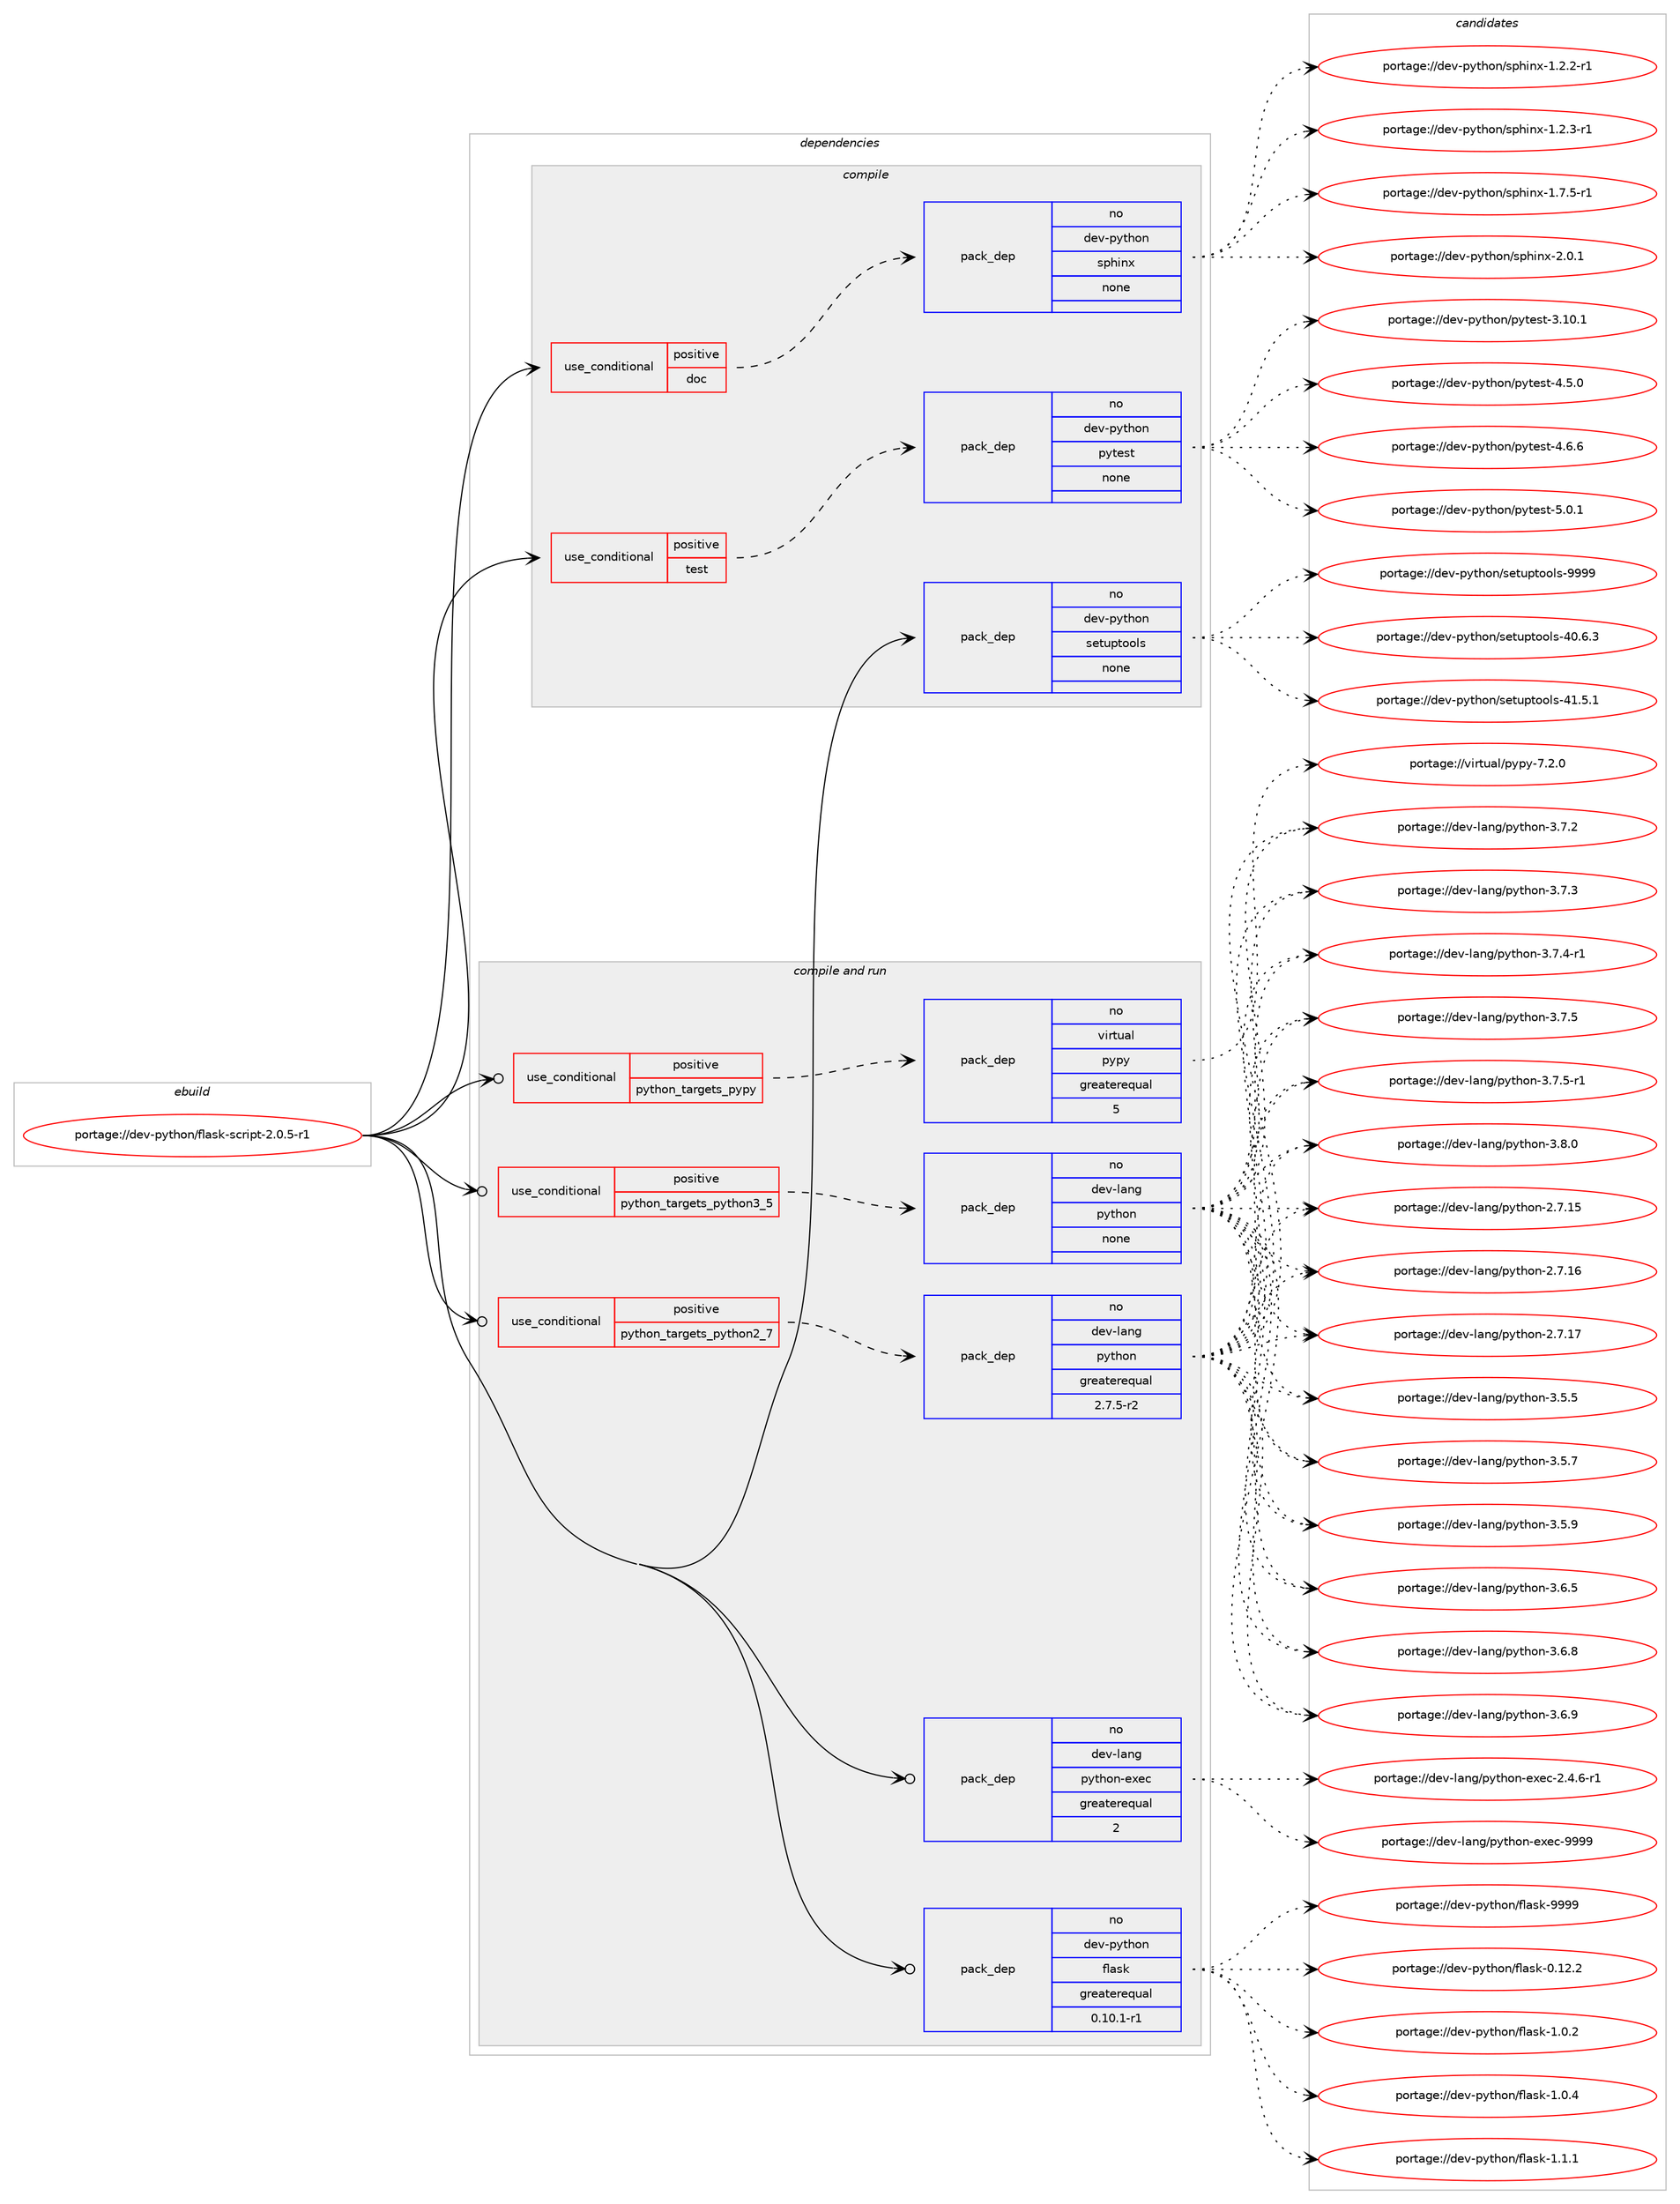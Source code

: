digraph prolog {

# *************
# Graph options
# *************

newrank=true;
concentrate=true;
compound=true;
graph [rankdir=LR,fontname=Helvetica,fontsize=10,ranksep=1.5];#, ranksep=2.5, nodesep=0.2];
edge  [arrowhead=vee];
node  [fontname=Helvetica,fontsize=10];

# **********
# The ebuild
# **********

subgraph cluster_leftcol {
color=gray;
rank=same;
label=<<i>ebuild</i>>;
id [label="portage://dev-python/flask-script-2.0.5-r1", color=red, width=4, href="../dev-python/flask-script-2.0.5-r1.svg"];
}

# ****************
# The dependencies
# ****************

subgraph cluster_midcol {
color=gray;
label=<<i>dependencies</i>>;
subgraph cluster_compile {
fillcolor="#eeeeee";
style=filled;
label=<<i>compile</i>>;
subgraph cond28829 {
dependency140145 [label=<<TABLE BORDER="0" CELLBORDER="1" CELLSPACING="0" CELLPADDING="4"><TR><TD ROWSPAN="3" CELLPADDING="10">use_conditional</TD></TR><TR><TD>positive</TD></TR><TR><TD>doc</TD></TR></TABLE>>, shape=none, color=red];
subgraph pack107998 {
dependency140146 [label=<<TABLE BORDER="0" CELLBORDER="1" CELLSPACING="0" CELLPADDING="4" WIDTH="220"><TR><TD ROWSPAN="6" CELLPADDING="30">pack_dep</TD></TR><TR><TD WIDTH="110">no</TD></TR><TR><TD>dev-python</TD></TR><TR><TD>sphinx</TD></TR><TR><TD>none</TD></TR><TR><TD></TD></TR></TABLE>>, shape=none, color=blue];
}
dependency140145:e -> dependency140146:w [weight=20,style="dashed",arrowhead="vee"];
}
id:e -> dependency140145:w [weight=20,style="solid",arrowhead="vee"];
subgraph cond28830 {
dependency140147 [label=<<TABLE BORDER="0" CELLBORDER="1" CELLSPACING="0" CELLPADDING="4"><TR><TD ROWSPAN="3" CELLPADDING="10">use_conditional</TD></TR><TR><TD>positive</TD></TR><TR><TD>test</TD></TR></TABLE>>, shape=none, color=red];
subgraph pack107999 {
dependency140148 [label=<<TABLE BORDER="0" CELLBORDER="1" CELLSPACING="0" CELLPADDING="4" WIDTH="220"><TR><TD ROWSPAN="6" CELLPADDING="30">pack_dep</TD></TR><TR><TD WIDTH="110">no</TD></TR><TR><TD>dev-python</TD></TR><TR><TD>pytest</TD></TR><TR><TD>none</TD></TR><TR><TD></TD></TR></TABLE>>, shape=none, color=blue];
}
dependency140147:e -> dependency140148:w [weight=20,style="dashed",arrowhead="vee"];
}
id:e -> dependency140147:w [weight=20,style="solid",arrowhead="vee"];
subgraph pack108000 {
dependency140149 [label=<<TABLE BORDER="0" CELLBORDER="1" CELLSPACING="0" CELLPADDING="4" WIDTH="220"><TR><TD ROWSPAN="6" CELLPADDING="30">pack_dep</TD></TR><TR><TD WIDTH="110">no</TD></TR><TR><TD>dev-python</TD></TR><TR><TD>setuptools</TD></TR><TR><TD>none</TD></TR><TR><TD></TD></TR></TABLE>>, shape=none, color=blue];
}
id:e -> dependency140149:w [weight=20,style="solid",arrowhead="vee"];
}
subgraph cluster_compileandrun {
fillcolor="#eeeeee";
style=filled;
label=<<i>compile and run</i>>;
subgraph cond28831 {
dependency140150 [label=<<TABLE BORDER="0" CELLBORDER="1" CELLSPACING="0" CELLPADDING="4"><TR><TD ROWSPAN="3" CELLPADDING="10">use_conditional</TD></TR><TR><TD>positive</TD></TR><TR><TD>python_targets_pypy</TD></TR></TABLE>>, shape=none, color=red];
subgraph pack108001 {
dependency140151 [label=<<TABLE BORDER="0" CELLBORDER="1" CELLSPACING="0" CELLPADDING="4" WIDTH="220"><TR><TD ROWSPAN="6" CELLPADDING="30">pack_dep</TD></TR><TR><TD WIDTH="110">no</TD></TR><TR><TD>virtual</TD></TR><TR><TD>pypy</TD></TR><TR><TD>greaterequal</TD></TR><TR><TD>5</TD></TR></TABLE>>, shape=none, color=blue];
}
dependency140150:e -> dependency140151:w [weight=20,style="dashed",arrowhead="vee"];
}
id:e -> dependency140150:w [weight=20,style="solid",arrowhead="odotvee"];
subgraph cond28832 {
dependency140152 [label=<<TABLE BORDER="0" CELLBORDER="1" CELLSPACING="0" CELLPADDING="4"><TR><TD ROWSPAN="3" CELLPADDING="10">use_conditional</TD></TR><TR><TD>positive</TD></TR><TR><TD>python_targets_python2_7</TD></TR></TABLE>>, shape=none, color=red];
subgraph pack108002 {
dependency140153 [label=<<TABLE BORDER="0" CELLBORDER="1" CELLSPACING="0" CELLPADDING="4" WIDTH="220"><TR><TD ROWSPAN="6" CELLPADDING="30">pack_dep</TD></TR><TR><TD WIDTH="110">no</TD></TR><TR><TD>dev-lang</TD></TR><TR><TD>python</TD></TR><TR><TD>greaterequal</TD></TR><TR><TD>2.7.5-r2</TD></TR></TABLE>>, shape=none, color=blue];
}
dependency140152:e -> dependency140153:w [weight=20,style="dashed",arrowhead="vee"];
}
id:e -> dependency140152:w [weight=20,style="solid",arrowhead="odotvee"];
subgraph cond28833 {
dependency140154 [label=<<TABLE BORDER="0" CELLBORDER="1" CELLSPACING="0" CELLPADDING="4"><TR><TD ROWSPAN="3" CELLPADDING="10">use_conditional</TD></TR><TR><TD>positive</TD></TR><TR><TD>python_targets_python3_5</TD></TR></TABLE>>, shape=none, color=red];
subgraph pack108003 {
dependency140155 [label=<<TABLE BORDER="0" CELLBORDER="1" CELLSPACING="0" CELLPADDING="4" WIDTH="220"><TR><TD ROWSPAN="6" CELLPADDING="30">pack_dep</TD></TR><TR><TD WIDTH="110">no</TD></TR><TR><TD>dev-lang</TD></TR><TR><TD>python</TD></TR><TR><TD>none</TD></TR><TR><TD></TD></TR></TABLE>>, shape=none, color=blue];
}
dependency140154:e -> dependency140155:w [weight=20,style="dashed",arrowhead="vee"];
}
id:e -> dependency140154:w [weight=20,style="solid",arrowhead="odotvee"];
subgraph pack108004 {
dependency140156 [label=<<TABLE BORDER="0" CELLBORDER="1" CELLSPACING="0" CELLPADDING="4" WIDTH="220"><TR><TD ROWSPAN="6" CELLPADDING="30">pack_dep</TD></TR><TR><TD WIDTH="110">no</TD></TR><TR><TD>dev-lang</TD></TR><TR><TD>python-exec</TD></TR><TR><TD>greaterequal</TD></TR><TR><TD>2</TD></TR></TABLE>>, shape=none, color=blue];
}
id:e -> dependency140156:w [weight=20,style="solid",arrowhead="odotvee"];
subgraph pack108005 {
dependency140157 [label=<<TABLE BORDER="0" CELLBORDER="1" CELLSPACING="0" CELLPADDING="4" WIDTH="220"><TR><TD ROWSPAN="6" CELLPADDING="30">pack_dep</TD></TR><TR><TD WIDTH="110">no</TD></TR><TR><TD>dev-python</TD></TR><TR><TD>flask</TD></TR><TR><TD>greaterequal</TD></TR><TR><TD>0.10.1-r1</TD></TR></TABLE>>, shape=none, color=blue];
}
id:e -> dependency140157:w [weight=20,style="solid",arrowhead="odotvee"];
}
subgraph cluster_run {
fillcolor="#eeeeee";
style=filled;
label=<<i>run</i>>;
}
}

# **************
# The candidates
# **************

subgraph cluster_choices {
rank=same;
color=gray;
label=<<i>candidates</i>>;

subgraph choice107998 {
color=black;
nodesep=1;
choiceportage10010111845112121116104111110471151121041051101204549465046504511449 [label="portage://dev-python/sphinx-1.2.2-r1", color=red, width=4,href="../dev-python/sphinx-1.2.2-r1.svg"];
choiceportage10010111845112121116104111110471151121041051101204549465046514511449 [label="portage://dev-python/sphinx-1.2.3-r1", color=red, width=4,href="../dev-python/sphinx-1.2.3-r1.svg"];
choiceportage10010111845112121116104111110471151121041051101204549465546534511449 [label="portage://dev-python/sphinx-1.7.5-r1", color=red, width=4,href="../dev-python/sphinx-1.7.5-r1.svg"];
choiceportage1001011184511212111610411111047115112104105110120455046484649 [label="portage://dev-python/sphinx-2.0.1", color=red, width=4,href="../dev-python/sphinx-2.0.1.svg"];
dependency140146:e -> choiceportage10010111845112121116104111110471151121041051101204549465046504511449:w [style=dotted,weight="100"];
dependency140146:e -> choiceportage10010111845112121116104111110471151121041051101204549465046514511449:w [style=dotted,weight="100"];
dependency140146:e -> choiceportage10010111845112121116104111110471151121041051101204549465546534511449:w [style=dotted,weight="100"];
dependency140146:e -> choiceportage1001011184511212111610411111047115112104105110120455046484649:w [style=dotted,weight="100"];
}
subgraph choice107999 {
color=black;
nodesep=1;
choiceportage100101118451121211161041111104711212111610111511645514649484649 [label="portage://dev-python/pytest-3.10.1", color=red, width=4,href="../dev-python/pytest-3.10.1.svg"];
choiceportage1001011184511212111610411111047112121116101115116455246534648 [label="portage://dev-python/pytest-4.5.0", color=red, width=4,href="../dev-python/pytest-4.5.0.svg"];
choiceportage1001011184511212111610411111047112121116101115116455246544654 [label="portage://dev-python/pytest-4.6.6", color=red, width=4,href="../dev-python/pytest-4.6.6.svg"];
choiceportage1001011184511212111610411111047112121116101115116455346484649 [label="portage://dev-python/pytest-5.0.1", color=red, width=4,href="../dev-python/pytest-5.0.1.svg"];
dependency140148:e -> choiceportage100101118451121211161041111104711212111610111511645514649484649:w [style=dotted,weight="100"];
dependency140148:e -> choiceportage1001011184511212111610411111047112121116101115116455246534648:w [style=dotted,weight="100"];
dependency140148:e -> choiceportage1001011184511212111610411111047112121116101115116455246544654:w [style=dotted,weight="100"];
dependency140148:e -> choiceportage1001011184511212111610411111047112121116101115116455346484649:w [style=dotted,weight="100"];
}
subgraph choice108000 {
color=black;
nodesep=1;
choiceportage100101118451121211161041111104711510111611711211611111110811545524846544651 [label="portage://dev-python/setuptools-40.6.3", color=red, width=4,href="../dev-python/setuptools-40.6.3.svg"];
choiceportage100101118451121211161041111104711510111611711211611111110811545524946534649 [label="portage://dev-python/setuptools-41.5.1", color=red, width=4,href="../dev-python/setuptools-41.5.1.svg"];
choiceportage10010111845112121116104111110471151011161171121161111111081154557575757 [label="portage://dev-python/setuptools-9999", color=red, width=4,href="../dev-python/setuptools-9999.svg"];
dependency140149:e -> choiceportage100101118451121211161041111104711510111611711211611111110811545524846544651:w [style=dotted,weight="100"];
dependency140149:e -> choiceportage100101118451121211161041111104711510111611711211611111110811545524946534649:w [style=dotted,weight="100"];
dependency140149:e -> choiceportage10010111845112121116104111110471151011161171121161111111081154557575757:w [style=dotted,weight="100"];
}
subgraph choice108001 {
color=black;
nodesep=1;
choiceportage1181051141161179710847112121112121455546504648 [label="portage://virtual/pypy-7.2.0", color=red, width=4,href="../virtual/pypy-7.2.0.svg"];
dependency140151:e -> choiceportage1181051141161179710847112121112121455546504648:w [style=dotted,weight="100"];
}
subgraph choice108002 {
color=black;
nodesep=1;
choiceportage10010111845108971101034711212111610411111045504655464953 [label="portage://dev-lang/python-2.7.15", color=red, width=4,href="../dev-lang/python-2.7.15.svg"];
choiceportage10010111845108971101034711212111610411111045504655464954 [label="portage://dev-lang/python-2.7.16", color=red, width=4,href="../dev-lang/python-2.7.16.svg"];
choiceportage10010111845108971101034711212111610411111045504655464955 [label="portage://dev-lang/python-2.7.17", color=red, width=4,href="../dev-lang/python-2.7.17.svg"];
choiceportage100101118451089711010347112121116104111110455146534653 [label="portage://dev-lang/python-3.5.5", color=red, width=4,href="../dev-lang/python-3.5.5.svg"];
choiceportage100101118451089711010347112121116104111110455146534655 [label="portage://dev-lang/python-3.5.7", color=red, width=4,href="../dev-lang/python-3.5.7.svg"];
choiceportage100101118451089711010347112121116104111110455146534657 [label="portage://dev-lang/python-3.5.9", color=red, width=4,href="../dev-lang/python-3.5.9.svg"];
choiceportage100101118451089711010347112121116104111110455146544653 [label="portage://dev-lang/python-3.6.5", color=red, width=4,href="../dev-lang/python-3.6.5.svg"];
choiceportage100101118451089711010347112121116104111110455146544656 [label="portage://dev-lang/python-3.6.8", color=red, width=4,href="../dev-lang/python-3.6.8.svg"];
choiceportage100101118451089711010347112121116104111110455146544657 [label="portage://dev-lang/python-3.6.9", color=red, width=4,href="../dev-lang/python-3.6.9.svg"];
choiceportage100101118451089711010347112121116104111110455146554650 [label="portage://dev-lang/python-3.7.2", color=red, width=4,href="../dev-lang/python-3.7.2.svg"];
choiceportage100101118451089711010347112121116104111110455146554651 [label="portage://dev-lang/python-3.7.3", color=red, width=4,href="../dev-lang/python-3.7.3.svg"];
choiceportage1001011184510897110103471121211161041111104551465546524511449 [label="portage://dev-lang/python-3.7.4-r1", color=red, width=4,href="../dev-lang/python-3.7.4-r1.svg"];
choiceportage100101118451089711010347112121116104111110455146554653 [label="portage://dev-lang/python-3.7.5", color=red, width=4,href="../dev-lang/python-3.7.5.svg"];
choiceportage1001011184510897110103471121211161041111104551465546534511449 [label="portage://dev-lang/python-3.7.5-r1", color=red, width=4,href="../dev-lang/python-3.7.5-r1.svg"];
choiceportage100101118451089711010347112121116104111110455146564648 [label="portage://dev-lang/python-3.8.0", color=red, width=4,href="../dev-lang/python-3.8.0.svg"];
dependency140153:e -> choiceportage10010111845108971101034711212111610411111045504655464953:w [style=dotted,weight="100"];
dependency140153:e -> choiceportage10010111845108971101034711212111610411111045504655464954:w [style=dotted,weight="100"];
dependency140153:e -> choiceportage10010111845108971101034711212111610411111045504655464955:w [style=dotted,weight="100"];
dependency140153:e -> choiceportage100101118451089711010347112121116104111110455146534653:w [style=dotted,weight="100"];
dependency140153:e -> choiceportage100101118451089711010347112121116104111110455146534655:w [style=dotted,weight="100"];
dependency140153:e -> choiceportage100101118451089711010347112121116104111110455146534657:w [style=dotted,weight="100"];
dependency140153:e -> choiceportage100101118451089711010347112121116104111110455146544653:w [style=dotted,weight="100"];
dependency140153:e -> choiceportage100101118451089711010347112121116104111110455146544656:w [style=dotted,weight="100"];
dependency140153:e -> choiceportage100101118451089711010347112121116104111110455146544657:w [style=dotted,weight="100"];
dependency140153:e -> choiceportage100101118451089711010347112121116104111110455146554650:w [style=dotted,weight="100"];
dependency140153:e -> choiceportage100101118451089711010347112121116104111110455146554651:w [style=dotted,weight="100"];
dependency140153:e -> choiceportage1001011184510897110103471121211161041111104551465546524511449:w [style=dotted,weight="100"];
dependency140153:e -> choiceportage100101118451089711010347112121116104111110455146554653:w [style=dotted,weight="100"];
dependency140153:e -> choiceportage1001011184510897110103471121211161041111104551465546534511449:w [style=dotted,weight="100"];
dependency140153:e -> choiceportage100101118451089711010347112121116104111110455146564648:w [style=dotted,weight="100"];
}
subgraph choice108003 {
color=black;
nodesep=1;
choiceportage10010111845108971101034711212111610411111045504655464953 [label="portage://dev-lang/python-2.7.15", color=red, width=4,href="../dev-lang/python-2.7.15.svg"];
choiceportage10010111845108971101034711212111610411111045504655464954 [label="portage://dev-lang/python-2.7.16", color=red, width=4,href="../dev-lang/python-2.7.16.svg"];
choiceportage10010111845108971101034711212111610411111045504655464955 [label="portage://dev-lang/python-2.7.17", color=red, width=4,href="../dev-lang/python-2.7.17.svg"];
choiceportage100101118451089711010347112121116104111110455146534653 [label="portage://dev-lang/python-3.5.5", color=red, width=4,href="../dev-lang/python-3.5.5.svg"];
choiceportage100101118451089711010347112121116104111110455146534655 [label="portage://dev-lang/python-3.5.7", color=red, width=4,href="../dev-lang/python-3.5.7.svg"];
choiceportage100101118451089711010347112121116104111110455146534657 [label="portage://dev-lang/python-3.5.9", color=red, width=4,href="../dev-lang/python-3.5.9.svg"];
choiceportage100101118451089711010347112121116104111110455146544653 [label="portage://dev-lang/python-3.6.5", color=red, width=4,href="../dev-lang/python-3.6.5.svg"];
choiceportage100101118451089711010347112121116104111110455146544656 [label="portage://dev-lang/python-3.6.8", color=red, width=4,href="../dev-lang/python-3.6.8.svg"];
choiceportage100101118451089711010347112121116104111110455146544657 [label="portage://dev-lang/python-3.6.9", color=red, width=4,href="../dev-lang/python-3.6.9.svg"];
choiceportage100101118451089711010347112121116104111110455146554650 [label="portage://dev-lang/python-3.7.2", color=red, width=4,href="../dev-lang/python-3.7.2.svg"];
choiceportage100101118451089711010347112121116104111110455146554651 [label="portage://dev-lang/python-3.7.3", color=red, width=4,href="../dev-lang/python-3.7.3.svg"];
choiceportage1001011184510897110103471121211161041111104551465546524511449 [label="portage://dev-lang/python-3.7.4-r1", color=red, width=4,href="../dev-lang/python-3.7.4-r1.svg"];
choiceportage100101118451089711010347112121116104111110455146554653 [label="portage://dev-lang/python-3.7.5", color=red, width=4,href="../dev-lang/python-3.7.5.svg"];
choiceportage1001011184510897110103471121211161041111104551465546534511449 [label="portage://dev-lang/python-3.7.5-r1", color=red, width=4,href="../dev-lang/python-3.7.5-r1.svg"];
choiceportage100101118451089711010347112121116104111110455146564648 [label="portage://dev-lang/python-3.8.0", color=red, width=4,href="../dev-lang/python-3.8.0.svg"];
dependency140155:e -> choiceportage10010111845108971101034711212111610411111045504655464953:w [style=dotted,weight="100"];
dependency140155:e -> choiceportage10010111845108971101034711212111610411111045504655464954:w [style=dotted,weight="100"];
dependency140155:e -> choiceportage10010111845108971101034711212111610411111045504655464955:w [style=dotted,weight="100"];
dependency140155:e -> choiceportage100101118451089711010347112121116104111110455146534653:w [style=dotted,weight="100"];
dependency140155:e -> choiceportage100101118451089711010347112121116104111110455146534655:w [style=dotted,weight="100"];
dependency140155:e -> choiceportage100101118451089711010347112121116104111110455146534657:w [style=dotted,weight="100"];
dependency140155:e -> choiceportage100101118451089711010347112121116104111110455146544653:w [style=dotted,weight="100"];
dependency140155:e -> choiceportage100101118451089711010347112121116104111110455146544656:w [style=dotted,weight="100"];
dependency140155:e -> choiceportage100101118451089711010347112121116104111110455146544657:w [style=dotted,weight="100"];
dependency140155:e -> choiceportage100101118451089711010347112121116104111110455146554650:w [style=dotted,weight="100"];
dependency140155:e -> choiceportage100101118451089711010347112121116104111110455146554651:w [style=dotted,weight="100"];
dependency140155:e -> choiceportage1001011184510897110103471121211161041111104551465546524511449:w [style=dotted,weight="100"];
dependency140155:e -> choiceportage100101118451089711010347112121116104111110455146554653:w [style=dotted,weight="100"];
dependency140155:e -> choiceportage1001011184510897110103471121211161041111104551465546534511449:w [style=dotted,weight="100"];
dependency140155:e -> choiceportage100101118451089711010347112121116104111110455146564648:w [style=dotted,weight="100"];
}
subgraph choice108004 {
color=black;
nodesep=1;
choiceportage10010111845108971101034711212111610411111045101120101994550465246544511449 [label="portage://dev-lang/python-exec-2.4.6-r1", color=red, width=4,href="../dev-lang/python-exec-2.4.6-r1.svg"];
choiceportage10010111845108971101034711212111610411111045101120101994557575757 [label="portage://dev-lang/python-exec-9999", color=red, width=4,href="../dev-lang/python-exec-9999.svg"];
dependency140156:e -> choiceportage10010111845108971101034711212111610411111045101120101994550465246544511449:w [style=dotted,weight="100"];
dependency140156:e -> choiceportage10010111845108971101034711212111610411111045101120101994557575757:w [style=dotted,weight="100"];
}
subgraph choice108005 {
color=black;
nodesep=1;
choiceportage10010111845112121116104111110471021089711510745484649504650 [label="portage://dev-python/flask-0.12.2", color=red, width=4,href="../dev-python/flask-0.12.2.svg"];
choiceportage100101118451121211161041111104710210897115107454946484650 [label="portage://dev-python/flask-1.0.2", color=red, width=4,href="../dev-python/flask-1.0.2.svg"];
choiceportage100101118451121211161041111104710210897115107454946484652 [label="portage://dev-python/flask-1.0.4", color=red, width=4,href="../dev-python/flask-1.0.4.svg"];
choiceportage100101118451121211161041111104710210897115107454946494649 [label="portage://dev-python/flask-1.1.1", color=red, width=4,href="../dev-python/flask-1.1.1.svg"];
choiceportage1001011184511212111610411111047102108971151074557575757 [label="portage://dev-python/flask-9999", color=red, width=4,href="../dev-python/flask-9999.svg"];
dependency140157:e -> choiceportage10010111845112121116104111110471021089711510745484649504650:w [style=dotted,weight="100"];
dependency140157:e -> choiceportage100101118451121211161041111104710210897115107454946484650:w [style=dotted,weight="100"];
dependency140157:e -> choiceportage100101118451121211161041111104710210897115107454946484652:w [style=dotted,weight="100"];
dependency140157:e -> choiceportage100101118451121211161041111104710210897115107454946494649:w [style=dotted,weight="100"];
dependency140157:e -> choiceportage1001011184511212111610411111047102108971151074557575757:w [style=dotted,weight="100"];
}
}

}
